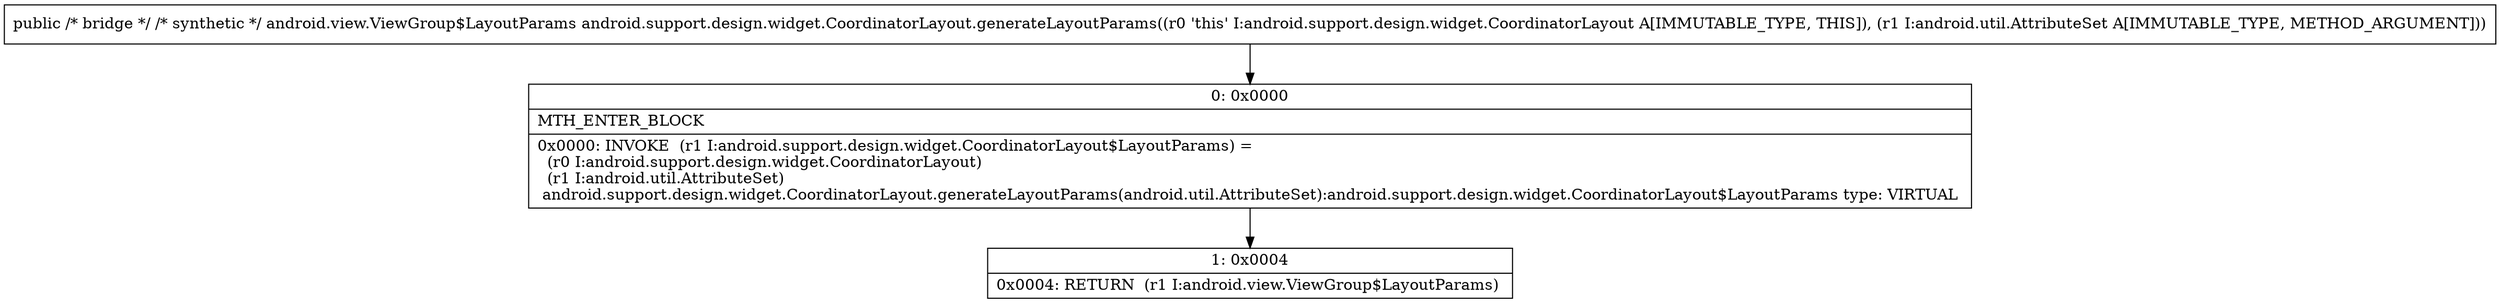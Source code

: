digraph "CFG forandroid.support.design.widget.CoordinatorLayout.generateLayoutParams(Landroid\/util\/AttributeSet;)Landroid\/view\/ViewGroup$LayoutParams;" {
Node_0 [shape=record,label="{0\:\ 0x0000|MTH_ENTER_BLOCK\l|0x0000: INVOKE  (r1 I:android.support.design.widget.CoordinatorLayout$LayoutParams) = \l  (r0 I:android.support.design.widget.CoordinatorLayout)\l  (r1 I:android.util.AttributeSet)\l android.support.design.widget.CoordinatorLayout.generateLayoutParams(android.util.AttributeSet):android.support.design.widget.CoordinatorLayout$LayoutParams type: VIRTUAL \l}"];
Node_1 [shape=record,label="{1\:\ 0x0004|0x0004: RETURN  (r1 I:android.view.ViewGroup$LayoutParams) \l}"];
MethodNode[shape=record,label="{public \/* bridge *\/ \/* synthetic *\/ android.view.ViewGroup$LayoutParams android.support.design.widget.CoordinatorLayout.generateLayoutParams((r0 'this' I:android.support.design.widget.CoordinatorLayout A[IMMUTABLE_TYPE, THIS]), (r1 I:android.util.AttributeSet A[IMMUTABLE_TYPE, METHOD_ARGUMENT])) }"];
MethodNode -> Node_0;
Node_0 -> Node_1;
}

